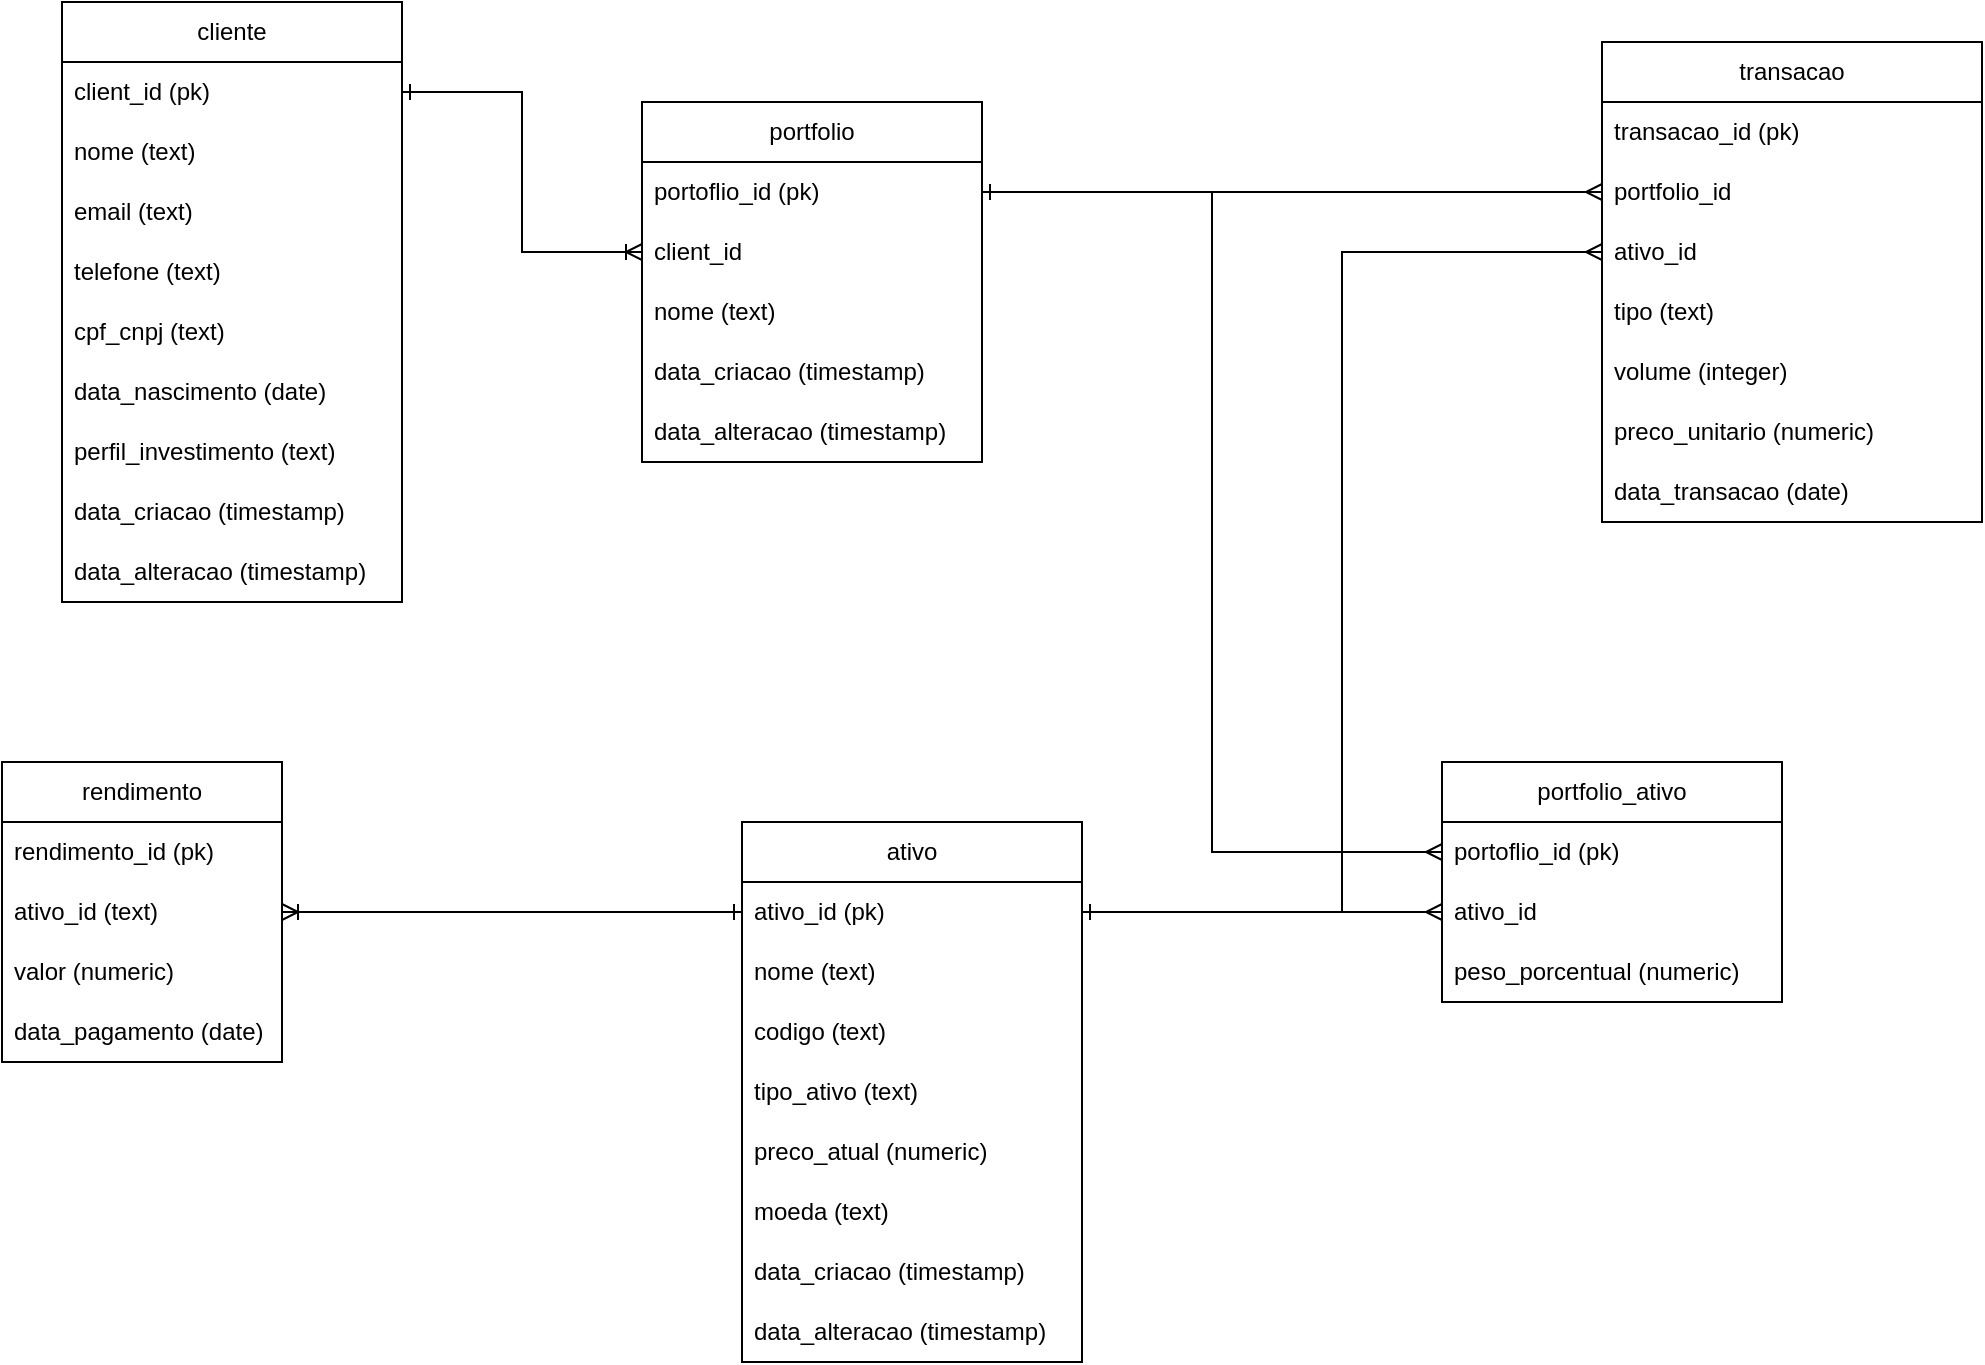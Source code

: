 <mxfile version="28.0.6" pages="4">
  <diagram name="Cenario 2" id="uk4uiT_LzMpk_ARk5PiJ">
    <mxGraphModel dx="1426" dy="777" grid="1" gridSize="10" guides="1" tooltips="1" connect="1" arrows="1" fold="1" page="1" pageScale="1" pageWidth="1169" pageHeight="827" math="0" shadow="0">
      <root>
        <mxCell id="CbLyd1rWi4z5yvEcUxCL-0" />
        <mxCell id="CbLyd1rWi4z5yvEcUxCL-1" parent="CbLyd1rWi4z5yvEcUxCL-0" />
        <mxCell id="R6aP7fGyWdEv9-0RN7Mx-10" value="cliente" style="swimlane;fontStyle=0;childLayout=stackLayout;horizontal=1;startSize=30;horizontalStack=0;resizeParent=1;resizeParentMax=0;resizeLast=0;collapsible=1;marginBottom=0;whiteSpace=wrap;html=1;" parent="CbLyd1rWi4z5yvEcUxCL-1" vertex="1">
          <mxGeometry x="80" y="30" width="170" height="300" as="geometry">
            <mxRectangle x="170" y="230" width="90" height="30" as="alternateBounds" />
          </mxGeometry>
        </mxCell>
        <mxCell id="R6aP7fGyWdEv9-0RN7Mx-11" value="client_id (pk)" style="text;strokeColor=none;fillColor=none;align=left;verticalAlign=middle;spacingLeft=4;spacingRight=4;overflow=hidden;points=[[0,0.5],[1,0.5]];portConstraint=eastwest;rotatable=0;whiteSpace=wrap;html=1;" parent="R6aP7fGyWdEv9-0RN7Mx-10" vertex="1">
          <mxGeometry y="30" width="170" height="30" as="geometry" />
        </mxCell>
        <mxCell id="R6aP7fGyWdEv9-0RN7Mx-12" value="nome (text)" style="text;strokeColor=none;fillColor=none;align=left;verticalAlign=middle;spacingLeft=4;spacingRight=4;overflow=hidden;points=[[0,0.5],[1,0.5]];portConstraint=eastwest;rotatable=0;whiteSpace=wrap;html=1;" parent="R6aP7fGyWdEv9-0RN7Mx-10" vertex="1">
          <mxGeometry y="60" width="170" height="30" as="geometry" />
        </mxCell>
        <mxCell id="R6aP7fGyWdEv9-0RN7Mx-16" value="email (text)" style="text;strokeColor=none;fillColor=none;align=left;verticalAlign=middle;spacingLeft=4;spacingRight=4;overflow=hidden;points=[[0,0.5],[1,0.5]];portConstraint=eastwest;rotatable=0;whiteSpace=wrap;html=1;" parent="R6aP7fGyWdEv9-0RN7Mx-10" vertex="1">
          <mxGeometry y="90" width="170" height="30" as="geometry" />
        </mxCell>
        <mxCell id="R6aP7fGyWdEv9-0RN7Mx-17" value="telefone (text)" style="text;strokeColor=none;fillColor=none;align=left;verticalAlign=middle;spacingLeft=4;spacingRight=4;overflow=hidden;points=[[0,0.5],[1,0.5]];portConstraint=eastwest;rotatable=0;whiteSpace=wrap;html=1;" parent="R6aP7fGyWdEv9-0RN7Mx-10" vertex="1">
          <mxGeometry y="120" width="170" height="30" as="geometry" />
        </mxCell>
        <mxCell id="R6aP7fGyWdEv9-0RN7Mx-58" value="cpf_cnpj (text)" style="text;strokeColor=none;fillColor=none;align=left;verticalAlign=middle;spacingLeft=4;spacingRight=4;overflow=hidden;points=[[0,0.5],[1,0.5]];portConstraint=eastwest;rotatable=0;whiteSpace=wrap;html=1;" parent="R6aP7fGyWdEv9-0RN7Mx-10" vertex="1">
          <mxGeometry y="150" width="170" height="30" as="geometry" />
        </mxCell>
        <mxCell id="Xie5Np_hgtSFlqNsRouF-0" value="data_nascimento (date)" style="text;strokeColor=none;fillColor=none;align=left;verticalAlign=middle;spacingLeft=4;spacingRight=4;overflow=hidden;points=[[0,0.5],[1,0.5]];portConstraint=eastwest;rotatable=0;whiteSpace=wrap;html=1;" parent="R6aP7fGyWdEv9-0RN7Mx-10" vertex="1">
          <mxGeometry y="180" width="170" height="30" as="geometry" />
        </mxCell>
        <mxCell id="Xie5Np_hgtSFlqNsRouF-1" value="perfil_investimento (text)" style="text;strokeColor=none;fillColor=none;align=left;verticalAlign=middle;spacingLeft=4;spacingRight=4;overflow=hidden;points=[[0,0.5],[1,0.5]];portConstraint=eastwest;rotatable=0;whiteSpace=wrap;html=1;" parent="R6aP7fGyWdEv9-0RN7Mx-10" vertex="1">
          <mxGeometry y="210" width="170" height="30" as="geometry" />
        </mxCell>
        <mxCell id="R6aP7fGyWdEv9-0RN7Mx-13" value="data_criacao (timestamp)" style="text;strokeColor=none;fillColor=none;align=left;verticalAlign=middle;spacingLeft=4;spacingRight=4;overflow=hidden;points=[[0,0.5],[1,0.5]];portConstraint=eastwest;rotatable=0;whiteSpace=wrap;html=1;" parent="R6aP7fGyWdEv9-0RN7Mx-10" vertex="1">
          <mxGeometry y="240" width="170" height="30" as="geometry" />
        </mxCell>
        <mxCell id="R6aP7fGyWdEv9-0RN7Mx-59" value="data_alteracao (timestamp)" style="text;strokeColor=none;fillColor=none;align=left;verticalAlign=middle;spacingLeft=4;spacingRight=4;overflow=hidden;points=[[0,0.5],[1,0.5]];portConstraint=eastwest;rotatable=0;whiteSpace=wrap;html=1;" parent="R6aP7fGyWdEv9-0RN7Mx-10" vertex="1">
          <mxGeometry y="270" width="170" height="30" as="geometry" />
        </mxCell>
        <mxCell id="R6aP7fGyWdEv9-0RN7Mx-27" value="ativo" style="swimlane;fontStyle=0;childLayout=stackLayout;horizontal=1;startSize=30;horizontalStack=0;resizeParent=1;resizeParentMax=0;resizeLast=0;collapsible=1;marginBottom=0;whiteSpace=wrap;html=1;" parent="CbLyd1rWi4z5yvEcUxCL-1" vertex="1">
          <mxGeometry x="420" y="440" width="170" height="270" as="geometry">
            <mxRectangle x="170" y="230" width="90" height="30" as="alternateBounds" />
          </mxGeometry>
        </mxCell>
        <mxCell id="R6aP7fGyWdEv9-0RN7Mx-28" value="ativo_id (pk)" style="text;strokeColor=none;fillColor=none;align=left;verticalAlign=middle;spacingLeft=4;spacingRight=4;overflow=hidden;points=[[0,0.5],[1,0.5]];portConstraint=eastwest;rotatable=0;whiteSpace=wrap;html=1;" parent="R6aP7fGyWdEv9-0RN7Mx-27" vertex="1">
          <mxGeometry y="30" width="170" height="30" as="geometry" />
        </mxCell>
        <mxCell id="R6aP7fGyWdEv9-0RN7Mx-29" value="nome (text)" style="text;strokeColor=none;fillColor=none;align=left;verticalAlign=middle;spacingLeft=4;spacingRight=4;overflow=hidden;points=[[0,0.5],[1,0.5]];portConstraint=eastwest;rotatable=0;whiteSpace=wrap;html=1;" parent="R6aP7fGyWdEv9-0RN7Mx-27" vertex="1">
          <mxGeometry y="60" width="170" height="30" as="geometry" />
        </mxCell>
        <mxCell id="Xie5Np_hgtSFlqNsRouF-2" value="codigo (text)" style="text;strokeColor=none;fillColor=none;align=left;verticalAlign=middle;spacingLeft=4;spacingRight=4;overflow=hidden;points=[[0,0.5],[1,0.5]];portConstraint=eastwest;rotatable=0;whiteSpace=wrap;html=1;" parent="R6aP7fGyWdEv9-0RN7Mx-27" vertex="1">
          <mxGeometry y="90" width="170" height="30" as="geometry" />
        </mxCell>
        <mxCell id="R6aP7fGyWdEv9-0RN7Mx-30" value="tipo_ativo (text)" style="text;strokeColor=none;fillColor=none;align=left;verticalAlign=middle;spacingLeft=4;spacingRight=4;overflow=hidden;points=[[0,0.5],[1,0.5]];portConstraint=eastwest;rotatable=0;whiteSpace=wrap;html=1;" parent="R6aP7fGyWdEv9-0RN7Mx-27" vertex="1">
          <mxGeometry y="120" width="170" height="30" as="geometry" />
        </mxCell>
        <mxCell id="R6aP7fGyWdEv9-0RN7Mx-31" value="preco_atual (numeric)" style="text;strokeColor=none;fillColor=none;align=left;verticalAlign=middle;spacingLeft=4;spacingRight=4;overflow=hidden;points=[[0,0.5],[1,0.5]];portConstraint=eastwest;rotatable=0;whiteSpace=wrap;html=1;" parent="R6aP7fGyWdEv9-0RN7Mx-27" vertex="1">
          <mxGeometry y="150" width="170" height="30" as="geometry" />
        </mxCell>
        <mxCell id="Xie5Np_hgtSFlqNsRouF-3" value="moeda (text)" style="text;strokeColor=none;fillColor=none;align=left;verticalAlign=middle;spacingLeft=4;spacingRight=4;overflow=hidden;points=[[0,0.5],[1,0.5]];portConstraint=eastwest;rotatable=0;whiteSpace=wrap;html=1;" parent="R6aP7fGyWdEv9-0RN7Mx-27" vertex="1">
          <mxGeometry y="180" width="170" height="30" as="geometry" />
        </mxCell>
        <mxCell id="R6aP7fGyWdEv9-0RN7Mx-60" value="data_criacao (timestamp)" style="text;strokeColor=none;fillColor=none;align=left;verticalAlign=middle;spacingLeft=4;spacingRight=4;overflow=hidden;points=[[0,0.5],[1,0.5]];portConstraint=eastwest;rotatable=0;whiteSpace=wrap;html=1;" parent="R6aP7fGyWdEv9-0RN7Mx-27" vertex="1">
          <mxGeometry y="210" width="170" height="30" as="geometry" />
        </mxCell>
        <mxCell id="R6aP7fGyWdEv9-0RN7Mx-61" value="data_alteracao (timestamp)" style="text;strokeColor=none;fillColor=none;align=left;verticalAlign=middle;spacingLeft=4;spacingRight=4;overflow=hidden;points=[[0,0.5],[1,0.5]];portConstraint=eastwest;rotatable=0;whiteSpace=wrap;html=1;" parent="R6aP7fGyWdEv9-0RN7Mx-27" vertex="1">
          <mxGeometry y="240" width="170" height="30" as="geometry" />
        </mxCell>
        <mxCell id="R6aP7fGyWdEv9-0RN7Mx-45" value="rendimento" style="swimlane;fontStyle=0;childLayout=stackLayout;horizontal=1;startSize=30;horizontalStack=0;resizeParent=1;resizeParentMax=0;resizeLast=0;collapsible=1;marginBottom=0;whiteSpace=wrap;html=1;" parent="CbLyd1rWi4z5yvEcUxCL-1" vertex="1">
          <mxGeometry x="50" y="410" width="140" height="150" as="geometry">
            <mxRectangle x="170" y="230" width="90" height="30" as="alternateBounds" />
          </mxGeometry>
        </mxCell>
        <mxCell id="R6aP7fGyWdEv9-0RN7Mx-46" value="rendimento_id (pk)" style="text;strokeColor=none;fillColor=none;align=left;verticalAlign=middle;spacingLeft=4;spacingRight=4;overflow=hidden;points=[[0,0.5],[1,0.5]];portConstraint=eastwest;rotatable=0;whiteSpace=wrap;html=1;" parent="R6aP7fGyWdEv9-0RN7Mx-45" vertex="1">
          <mxGeometry y="30" width="140" height="30" as="geometry" />
        </mxCell>
        <mxCell id="R6aP7fGyWdEv9-0RN7Mx-47" value="ativo_id (text)" style="text;strokeColor=none;fillColor=none;align=left;verticalAlign=middle;spacingLeft=4;spacingRight=4;overflow=hidden;points=[[0,0.5],[1,0.5]];portConstraint=eastwest;rotatable=0;whiteSpace=wrap;html=1;" parent="R6aP7fGyWdEv9-0RN7Mx-45" vertex="1">
          <mxGeometry y="60" width="140" height="30" as="geometry" />
        </mxCell>
        <mxCell id="R6aP7fGyWdEv9-0RN7Mx-48" value="valor (numeric)" style="text;strokeColor=none;fillColor=none;align=left;verticalAlign=middle;spacingLeft=4;spacingRight=4;overflow=hidden;points=[[0,0.5],[1,0.5]];portConstraint=eastwest;rotatable=0;whiteSpace=wrap;html=1;" parent="R6aP7fGyWdEv9-0RN7Mx-45" vertex="1">
          <mxGeometry y="90" width="140" height="30" as="geometry" />
        </mxCell>
        <mxCell id="R6aP7fGyWdEv9-0RN7Mx-65" value="data_pagamento (date)" style="text;strokeColor=none;fillColor=none;align=left;verticalAlign=middle;spacingLeft=4;spacingRight=4;overflow=hidden;points=[[0,0.5],[1,0.5]];portConstraint=eastwest;rotatable=0;whiteSpace=wrap;html=1;" parent="R6aP7fGyWdEv9-0RN7Mx-45" vertex="1">
          <mxGeometry y="120" width="140" height="30" as="geometry" />
        </mxCell>
        <mxCell id="R6aP7fGyWdEv9-0RN7Mx-66" value="portfolio" style="swimlane;fontStyle=0;childLayout=stackLayout;horizontal=1;startSize=30;horizontalStack=0;resizeParent=1;resizeParentMax=0;resizeLast=0;collapsible=1;marginBottom=0;whiteSpace=wrap;html=1;" parent="CbLyd1rWi4z5yvEcUxCL-1" vertex="1">
          <mxGeometry x="370" y="80" width="170" height="180" as="geometry">
            <mxRectangle x="170" y="230" width="90" height="30" as="alternateBounds" />
          </mxGeometry>
        </mxCell>
        <mxCell id="R6aP7fGyWdEv9-0RN7Mx-67" value="portoflio_id (pk)" style="text;strokeColor=none;fillColor=none;align=left;verticalAlign=middle;spacingLeft=4;spacingRight=4;overflow=hidden;points=[[0,0.5],[1,0.5]];portConstraint=eastwest;rotatable=0;whiteSpace=wrap;html=1;" parent="R6aP7fGyWdEv9-0RN7Mx-66" vertex="1">
          <mxGeometry y="30" width="170" height="30" as="geometry" />
        </mxCell>
        <mxCell id="R6aP7fGyWdEv9-0RN7Mx-68" value="client_id" style="text;strokeColor=none;fillColor=none;align=left;verticalAlign=middle;spacingLeft=4;spacingRight=4;overflow=hidden;points=[[0,0.5],[1,0.5]];portConstraint=eastwest;rotatable=0;whiteSpace=wrap;html=1;" parent="R6aP7fGyWdEv9-0RN7Mx-66" vertex="1">
          <mxGeometry y="60" width="170" height="30" as="geometry" />
        </mxCell>
        <mxCell id="R6aP7fGyWdEv9-0RN7Mx-69" value="nome (text)" style="text;strokeColor=none;fillColor=none;align=left;verticalAlign=middle;spacingLeft=4;spacingRight=4;overflow=hidden;points=[[0,0.5],[1,0.5]];portConstraint=eastwest;rotatable=0;whiteSpace=wrap;html=1;" parent="R6aP7fGyWdEv9-0RN7Mx-66" vertex="1">
          <mxGeometry y="90" width="170" height="30" as="geometry" />
        </mxCell>
        <mxCell id="R6aP7fGyWdEv9-0RN7Mx-71" value="data_criacao (timestamp)" style="text;strokeColor=none;fillColor=none;align=left;verticalAlign=middle;spacingLeft=4;spacingRight=4;overflow=hidden;points=[[0,0.5],[1,0.5]];portConstraint=eastwest;rotatable=0;whiteSpace=wrap;html=1;" parent="R6aP7fGyWdEv9-0RN7Mx-66" vertex="1">
          <mxGeometry y="120" width="170" height="30" as="geometry" />
        </mxCell>
        <mxCell id="Xie5Np_hgtSFlqNsRouF-4" value="data_alteracao (timestamp)" style="text;strokeColor=none;fillColor=none;align=left;verticalAlign=middle;spacingLeft=4;spacingRight=4;overflow=hidden;points=[[0,0.5],[1,0.5]];portConstraint=eastwest;rotatable=0;whiteSpace=wrap;html=1;" parent="R6aP7fGyWdEv9-0RN7Mx-66" vertex="1">
          <mxGeometry y="150" width="170" height="30" as="geometry" />
        </mxCell>
        <mxCell id="Xie5Np_hgtSFlqNsRouF-8" value="transacao" style="swimlane;fontStyle=0;childLayout=stackLayout;horizontal=1;startSize=30;horizontalStack=0;resizeParent=1;resizeParentMax=0;resizeLast=0;collapsible=1;marginBottom=0;whiteSpace=wrap;html=1;" parent="CbLyd1rWi4z5yvEcUxCL-1" vertex="1">
          <mxGeometry x="850" y="50" width="190" height="240" as="geometry">
            <mxRectangle x="170" y="230" width="90" height="30" as="alternateBounds" />
          </mxGeometry>
        </mxCell>
        <mxCell id="Xie5Np_hgtSFlqNsRouF-9" value="transacao_id (pk)" style="text;strokeColor=none;fillColor=none;align=left;verticalAlign=middle;spacingLeft=4;spacingRight=4;overflow=hidden;points=[[0,0.5],[1,0.5]];portConstraint=eastwest;rotatable=0;whiteSpace=wrap;html=1;" parent="Xie5Np_hgtSFlqNsRouF-8" vertex="1">
          <mxGeometry y="30" width="190" height="30" as="geometry" />
        </mxCell>
        <mxCell id="Xie5Np_hgtSFlqNsRouF-10" value="portfolio_id" style="text;strokeColor=none;fillColor=none;align=left;verticalAlign=middle;spacingLeft=4;spacingRight=4;overflow=hidden;points=[[0,0.5],[1,0.5]];portConstraint=eastwest;rotatable=0;whiteSpace=wrap;html=1;" parent="Xie5Np_hgtSFlqNsRouF-8" vertex="1">
          <mxGeometry y="60" width="190" height="30" as="geometry" />
        </mxCell>
        <mxCell id="Xie5Np_hgtSFlqNsRouF-11" value="ativo_id" style="text;strokeColor=none;fillColor=none;align=left;verticalAlign=middle;spacingLeft=4;spacingRight=4;overflow=hidden;points=[[0,0.5],[1,0.5]];portConstraint=eastwest;rotatable=0;whiteSpace=wrap;html=1;" parent="Xie5Np_hgtSFlqNsRouF-8" vertex="1">
          <mxGeometry y="90" width="190" height="30" as="geometry" />
        </mxCell>
        <mxCell id="Xie5Np_hgtSFlqNsRouF-16" value="tipo (text)" style="text;strokeColor=none;fillColor=none;align=left;verticalAlign=middle;spacingLeft=4;spacingRight=4;overflow=hidden;points=[[0,0.5],[1,0.5]];portConstraint=eastwest;rotatable=0;whiteSpace=wrap;html=1;" parent="Xie5Np_hgtSFlqNsRouF-8" vertex="1">
          <mxGeometry y="120" width="190" height="30" as="geometry" />
        </mxCell>
        <mxCell id="Xie5Np_hgtSFlqNsRouF-17" value="volume (integer)" style="text;strokeColor=none;fillColor=none;align=left;verticalAlign=middle;spacingLeft=4;spacingRight=4;overflow=hidden;points=[[0,0.5],[1,0.5]];portConstraint=eastwest;rotatable=0;whiteSpace=wrap;html=1;" parent="Xie5Np_hgtSFlqNsRouF-8" vertex="1">
          <mxGeometry y="150" width="190" height="30" as="geometry" />
        </mxCell>
        <mxCell id="Xie5Np_hgtSFlqNsRouF-12" value="preco_unitario (numeric)" style="text;strokeColor=none;fillColor=none;align=left;verticalAlign=middle;spacingLeft=4;spacingRight=4;overflow=hidden;points=[[0,0.5],[1,0.5]];portConstraint=eastwest;rotatable=0;whiteSpace=wrap;html=1;" parent="Xie5Np_hgtSFlqNsRouF-8" vertex="1">
          <mxGeometry y="180" width="190" height="30" as="geometry" />
        </mxCell>
        <mxCell id="Xie5Np_hgtSFlqNsRouF-18" value="data_transacao (date)" style="text;strokeColor=none;fillColor=none;align=left;verticalAlign=middle;spacingLeft=4;spacingRight=4;overflow=hidden;points=[[0,0.5],[1,0.5]];portConstraint=eastwest;rotatable=0;whiteSpace=wrap;html=1;" parent="Xie5Np_hgtSFlqNsRouF-8" vertex="1">
          <mxGeometry y="210" width="190" height="30" as="geometry" />
        </mxCell>
        <mxCell id="Xie5Np_hgtSFlqNsRouF-15" style="edgeStyle=orthogonalEdgeStyle;rounded=0;orthogonalLoop=1;jettySize=auto;html=1;entryX=1;entryY=0.5;entryDx=0;entryDy=0;endArrow=ERoneToMany;endFill=0;startArrow=ERone;startFill=0;" parent="CbLyd1rWi4z5yvEcUxCL-1" source="R6aP7fGyWdEv9-0RN7Mx-28" target="R6aP7fGyWdEv9-0RN7Mx-47" edge="1">
          <mxGeometry relative="1" as="geometry" />
        </mxCell>
        <mxCell id="Xie5Np_hgtSFlqNsRouF-19" value="portfolio_ativo" style="swimlane;fontStyle=0;childLayout=stackLayout;horizontal=1;startSize=30;horizontalStack=0;resizeParent=1;resizeParentMax=0;resizeLast=0;collapsible=1;marginBottom=0;whiteSpace=wrap;html=1;" parent="CbLyd1rWi4z5yvEcUxCL-1" vertex="1">
          <mxGeometry x="770" y="410" width="170" height="120" as="geometry">
            <mxRectangle x="170" y="230" width="90" height="30" as="alternateBounds" />
          </mxGeometry>
        </mxCell>
        <mxCell id="Xie5Np_hgtSFlqNsRouF-20" value="portoflio_id (pk)" style="text;strokeColor=none;fillColor=none;align=left;verticalAlign=middle;spacingLeft=4;spacingRight=4;overflow=hidden;points=[[0,0.5],[1,0.5]];portConstraint=eastwest;rotatable=0;whiteSpace=wrap;html=1;" parent="Xie5Np_hgtSFlqNsRouF-19" vertex="1">
          <mxGeometry y="30" width="170" height="30" as="geometry" />
        </mxCell>
        <mxCell id="Xie5Np_hgtSFlqNsRouF-21" value="ativo_id" style="text;strokeColor=none;fillColor=none;align=left;verticalAlign=middle;spacingLeft=4;spacingRight=4;overflow=hidden;points=[[0,0.5],[1,0.5]];portConstraint=eastwest;rotatable=0;whiteSpace=wrap;html=1;" parent="Xie5Np_hgtSFlqNsRouF-19" vertex="1">
          <mxGeometry y="60" width="170" height="30" as="geometry" />
        </mxCell>
        <mxCell id="Xie5Np_hgtSFlqNsRouF-22" value="peso_porcentual (numeric)" style="text;strokeColor=none;fillColor=none;align=left;verticalAlign=middle;spacingLeft=4;spacingRight=4;overflow=hidden;points=[[0,0.5],[1,0.5]];portConstraint=eastwest;rotatable=0;whiteSpace=wrap;html=1;" parent="Xie5Np_hgtSFlqNsRouF-19" vertex="1">
          <mxGeometry y="90" width="170" height="30" as="geometry" />
        </mxCell>
        <mxCell id="Xie5Np_hgtSFlqNsRouF-25" style="edgeStyle=orthogonalEdgeStyle;rounded=0;orthogonalLoop=1;jettySize=auto;html=1;endArrow=ERmany;endFill=0;" parent="CbLyd1rWi4z5yvEcUxCL-1" source="R6aP7fGyWdEv9-0RN7Mx-67" target="Xie5Np_hgtSFlqNsRouF-10" edge="1">
          <mxGeometry relative="1" as="geometry" />
        </mxCell>
        <mxCell id="Xie5Np_hgtSFlqNsRouF-26" style="edgeStyle=orthogonalEdgeStyle;rounded=0;orthogonalLoop=1;jettySize=auto;html=1;entryX=0;entryY=0.5;entryDx=0;entryDy=0;startArrow=ERone;startFill=0;endArrow=ERmany;endFill=0;" parent="CbLyd1rWi4z5yvEcUxCL-1" source="R6aP7fGyWdEv9-0RN7Mx-67" target="Xie5Np_hgtSFlqNsRouF-20" edge="1">
          <mxGeometry relative="1" as="geometry" />
        </mxCell>
        <mxCell id="Xie5Np_hgtSFlqNsRouF-28" style="edgeStyle=orthogonalEdgeStyle;rounded=0;orthogonalLoop=1;jettySize=auto;html=1;entryX=0;entryY=0.5;entryDx=0;entryDy=0;startArrow=baseDash;startFill=0;endArrow=ERmany;endFill=0;" parent="CbLyd1rWi4z5yvEcUxCL-1" source="R6aP7fGyWdEv9-0RN7Mx-28" target="Xie5Np_hgtSFlqNsRouF-21" edge="1">
          <mxGeometry relative="1" as="geometry" />
        </mxCell>
        <mxCell id="BNMWMXsvRrBKgG0_NVC1-0" style="edgeStyle=orthogonalEdgeStyle;rounded=0;orthogonalLoop=1;jettySize=auto;html=1;exitX=1;exitY=0.5;exitDx=0;exitDy=0;entryX=0;entryY=0.5;entryDx=0;entryDy=0;endArrow=ERoneToMany;endFill=0;startArrow=ERone;startFill=0;" parent="CbLyd1rWi4z5yvEcUxCL-1" source="R6aP7fGyWdEv9-0RN7Mx-11" target="R6aP7fGyWdEv9-0RN7Mx-68" edge="1">
          <mxGeometry relative="1" as="geometry" />
        </mxCell>
        <mxCell id="D9PoGK2H8ncJ-XKQNJFI-0" style="edgeStyle=orthogonalEdgeStyle;rounded=0;orthogonalLoop=1;jettySize=auto;html=1;entryX=0;entryY=0.5;entryDx=0;entryDy=0;endArrow=ERmany;endFill=0;startArrow=ERone;startFill=0;" edge="1" parent="CbLyd1rWi4z5yvEcUxCL-1" source="R6aP7fGyWdEv9-0RN7Mx-28" target="Xie5Np_hgtSFlqNsRouF-11">
          <mxGeometry relative="1" as="geometry">
            <Array as="points">
              <mxPoint x="720" y="485" />
              <mxPoint x="720" y="155" />
            </Array>
          </mxGeometry>
        </mxCell>
      </root>
    </mxGraphModel>
  </diagram>
  <diagram name="Cenario 3" id="fU1dMyKlU-1e834-uAyG">
    <mxGraphModel dx="1042" dy="562" grid="1" gridSize="10" guides="1" tooltips="1" connect="1" arrows="1" fold="1" page="1" pageScale="1" pageWidth="1169" pageHeight="827" math="0" shadow="0">
      <root>
        <mxCell id="sUtl3VvWh84pC0xw89lq-0" />
        <mxCell id="sUtl3VvWh84pC0xw89lq-1" parent="sUtl3VvWh84pC0xw89lq-0" />
        <mxCell id="sUtl3VvWh84pC0xw89lq-2" value="dim_produtos" style="swimlane;fontStyle=0;childLayout=stackLayout;horizontal=1;startSize=30;horizontalStack=0;resizeParent=1;resizeParentMax=0;resizeLast=0;collapsible=1;marginBottom=0;whiteSpace=wrap;html=1;" parent="sUtl3VvWh84pC0xw89lq-1" vertex="1">
          <mxGeometry x="80" y="30" width="170" height="240" as="geometry">
            <mxRectangle x="170" y="230" width="90" height="30" as="alternateBounds" />
          </mxGeometry>
        </mxCell>
        <mxCell id="sUtl3VvWh84pC0xw89lq-3" value="id_produto (pk)" style="text;strokeColor=none;fillColor=none;align=left;verticalAlign=middle;spacingLeft=4;spacingRight=4;overflow=hidden;points=[[0,0.5],[1,0.5]];portConstraint=eastwest;rotatable=0;whiteSpace=wrap;html=1;" parent="sUtl3VvWh84pC0xw89lq-2" vertex="1">
          <mxGeometry y="30" width="170" height="30" as="geometry" />
        </mxCell>
        <mxCell id="sUtl3VvWh84pC0xw89lq-4" value="nome (text)" style="text;strokeColor=none;fillColor=none;align=left;verticalAlign=middle;spacingLeft=4;spacingRight=4;overflow=hidden;points=[[0,0.5],[1,0.5]];portConstraint=eastwest;rotatable=0;whiteSpace=wrap;html=1;" parent="sUtl3VvWh84pC0xw89lq-2" vertex="1">
          <mxGeometry y="60" width="170" height="30" as="geometry" />
        </mxCell>
        <mxCell id="sUtl3VvWh84pC0xw89lq-5" value="categoria (text)" style="text;strokeColor=none;fillColor=none;align=left;verticalAlign=middle;spacingLeft=4;spacingRight=4;overflow=hidden;points=[[0,0.5],[1,0.5]];portConstraint=eastwest;rotatable=0;whiteSpace=wrap;html=1;" parent="sUtl3VvWh84pC0xw89lq-2" vertex="1">
          <mxGeometry y="90" width="170" height="30" as="geometry" />
        </mxCell>
        <mxCell id="sUtl3VvWh84pC0xw89lq-6" value="preco_unitario (numeric)" style="text;strokeColor=none;fillColor=none;align=left;verticalAlign=middle;spacingLeft=4;spacingRight=4;overflow=hidden;points=[[0,0.5],[1,0.5]];portConstraint=eastwest;rotatable=0;whiteSpace=wrap;html=1;" parent="sUtl3VvWh84pC0xw89lq-2" vertex="1">
          <mxGeometry y="120" width="170" height="30" as="geometry" />
        </mxCell>
        <mxCell id="sUtl3VvWh84pC0xw89lq-7" value="estoque (integer)" style="text;strokeColor=none;fillColor=none;align=left;verticalAlign=middle;spacingLeft=4;spacingRight=4;overflow=hidden;points=[[0,0.5],[1,0.5]];portConstraint=eastwest;rotatable=0;whiteSpace=wrap;html=1;" parent="sUtl3VvWh84pC0xw89lq-2" vertex="1">
          <mxGeometry y="150" width="170" height="30" as="geometry" />
        </mxCell>
        <mxCell id="sUtl3VvWh84pC0xw89lq-8" value="data_criacao (timestamp)" style="text;strokeColor=none;fillColor=none;align=left;verticalAlign=middle;spacingLeft=4;spacingRight=4;overflow=hidden;points=[[0,0.5],[1,0.5]];portConstraint=eastwest;rotatable=0;whiteSpace=wrap;html=1;" parent="sUtl3VvWh84pC0xw89lq-2" vertex="1">
          <mxGeometry y="180" width="170" height="30" as="geometry" />
        </mxCell>
        <mxCell id="sUtl3VvWh84pC0xw89lq-9" value="data_alteracao (timestamp)" style="text;strokeColor=none;fillColor=none;align=left;verticalAlign=middle;spacingLeft=4;spacingRight=4;overflow=hidden;points=[[0,0.5],[1,0.5]];portConstraint=eastwest;rotatable=0;whiteSpace=wrap;html=1;" parent="sUtl3VvWh84pC0xw89lq-2" vertex="1">
          <mxGeometry y="210" width="170" height="30" as="geometry" />
        </mxCell>
        <mxCell id="sUtl3VvWh84pC0xw89lq-10" value="fact_vendas" style="swimlane;fontStyle=0;childLayout=stackLayout;horizontal=1;startSize=30;horizontalStack=0;resizeParent=1;resizeParentMax=0;resizeLast=0;collapsible=1;marginBottom=0;whiteSpace=wrap;html=1;" parent="sUtl3VvWh84pC0xw89lq-1" vertex="1">
          <mxGeometry x="470" y="110" width="140" height="270" as="geometry">
            <mxRectangle x="170" y="230" width="90" height="30" as="alternateBounds" />
          </mxGeometry>
        </mxCell>
        <mxCell id="sUtl3VvWh84pC0xw89lq-11" value="id_venda (pk)" style="text;strokeColor=none;fillColor=none;align=left;verticalAlign=middle;spacingLeft=4;spacingRight=4;overflow=hidden;points=[[0,0.5],[1,0.5]];portConstraint=eastwest;rotatable=0;whiteSpace=wrap;html=1;" parent="sUtl3VvWh84pC0xw89lq-10" vertex="1">
          <mxGeometry y="30" width="140" height="30" as="geometry" />
        </mxCell>
        <mxCell id="sUtl3VvWh84pC0xw89lq-12" value="id_produto (fk)" style="text;strokeColor=none;fillColor=none;align=left;verticalAlign=middle;spacingLeft=4;spacingRight=4;overflow=hidden;points=[[0,0.5],[1,0.5]];portConstraint=eastwest;rotatable=0;whiteSpace=wrap;html=1;" parent="sUtl3VvWh84pC0xw89lq-10" vertex="1">
          <mxGeometry y="60" width="140" height="30" as="geometry" />
        </mxCell>
        <mxCell id="sUtl3VvWh84pC0xw89lq-13" value="id_cliente (fk)" style="text;strokeColor=none;fillColor=none;align=left;verticalAlign=middle;spacingLeft=4;spacingRight=4;overflow=hidden;points=[[0,0.5],[1,0.5]];portConstraint=eastwest;rotatable=0;whiteSpace=wrap;html=1;" parent="sUtl3VvWh84pC0xw89lq-10" vertex="1">
          <mxGeometry y="90" width="140" height="30" as="geometry" />
        </mxCell>
        <mxCell id="sUtl3VvWh84pC0xw89lq-14" value="id_funcionario (fk)" style="text;strokeColor=none;fillColor=none;align=left;verticalAlign=middle;spacingLeft=4;spacingRight=4;overflow=hidden;points=[[0,0.5],[1,0.5]];portConstraint=eastwest;rotatable=0;whiteSpace=wrap;html=1;" parent="sUtl3VvWh84pC0xw89lq-10" vertex="1">
          <mxGeometry y="120" width="140" height="30" as="geometry" />
        </mxCell>
        <mxCell id="sUtl3VvWh84pC0xw89lq-15" value="data_id (fk)" style="text;strokeColor=none;fillColor=none;align=left;verticalAlign=middle;spacingLeft=4;spacingRight=4;overflow=hidden;points=[[0,0.5],[1,0.5]];portConstraint=eastwest;rotatable=0;whiteSpace=wrap;html=1;" parent="sUtl3VvWh84pC0xw89lq-10" vertex="1">
          <mxGeometry y="150" width="140" height="30" as="geometry" />
        </mxCell>
        <mxCell id="sUtl3VvWh84pC0xw89lq-16" value="id_loja (fk)" style="text;strokeColor=none;fillColor=none;align=left;verticalAlign=middle;spacingLeft=4;spacingRight=4;overflow=hidden;points=[[0,0.5],[1,0.5]];portConstraint=eastwest;rotatable=0;whiteSpace=wrap;html=1;" parent="sUtl3VvWh84pC0xw89lq-10" vertex="1">
          <mxGeometry y="180" width="140" height="30" as="geometry" />
        </mxCell>
        <mxCell id="sUtl3VvWh84pC0xw89lq-17" value="quantidade (int)" style="text;strokeColor=none;fillColor=none;align=left;verticalAlign=middle;spacingLeft=4;spacingRight=4;overflow=hidden;points=[[0,0.5],[1,0.5]];portConstraint=eastwest;rotatable=0;whiteSpace=wrap;html=1;" parent="sUtl3VvWh84pC0xw89lq-10" vertex="1">
          <mxGeometry y="210" width="140" height="30" as="geometry" />
        </mxCell>
        <mxCell id="sUtl3VvWh84pC0xw89lq-18" value="valor_total (numeric)" style="text;strokeColor=none;fillColor=none;align=left;verticalAlign=middle;spacingLeft=4;spacingRight=4;overflow=hidden;points=[[0,0.5],[1,0.5]];portConstraint=eastwest;rotatable=0;whiteSpace=wrap;html=1;" parent="sUtl3VvWh84pC0xw89lq-10" vertex="1">
          <mxGeometry y="240" width="140" height="30" as="geometry" />
        </mxCell>
        <mxCell id="sUtl3VvWh84pC0xw89lq-19" value="dim_clientes" style="swimlane;fontStyle=0;childLayout=stackLayout;horizontal=1;startSize=30;horizontalStack=0;resizeParent=1;resizeParentMax=0;resizeLast=0;collapsible=1;marginBottom=0;whiteSpace=wrap;html=1;" parent="sUtl3VvWh84pC0xw89lq-1" vertex="1">
          <mxGeometry x="90" y="320" width="140" height="210" as="geometry">
            <mxRectangle x="170" y="230" width="90" height="30" as="alternateBounds" />
          </mxGeometry>
        </mxCell>
        <mxCell id="sUtl3VvWh84pC0xw89lq-20" value="id_cliente (pk)" style="text;strokeColor=none;fillColor=none;align=left;verticalAlign=middle;spacingLeft=4;spacingRight=4;overflow=hidden;points=[[0,0.5],[1,0.5]];portConstraint=eastwest;rotatable=0;whiteSpace=wrap;html=1;" parent="sUtl3VvWh84pC0xw89lq-19" vertex="1">
          <mxGeometry y="30" width="140" height="30" as="geometry" />
        </mxCell>
        <mxCell id="sUtl3VvWh84pC0xw89lq-21" value="nome (text)" style="text;strokeColor=none;fillColor=none;align=left;verticalAlign=middle;spacingLeft=4;spacingRight=4;overflow=hidden;points=[[0,0.5],[1,0.5]];portConstraint=eastwest;rotatable=0;whiteSpace=wrap;html=1;" parent="sUtl3VvWh84pC0xw89lq-19" vertex="1">
          <mxGeometry y="60" width="140" height="30" as="geometry" />
        </mxCell>
        <mxCell id="sUtl3VvWh84pC0xw89lq-22" value="email (text)" style="text;strokeColor=none;fillColor=none;align=left;verticalAlign=middle;spacingLeft=4;spacingRight=4;overflow=hidden;points=[[0,0.5],[1,0.5]];portConstraint=eastwest;rotatable=0;whiteSpace=wrap;html=1;" parent="sUtl3VvWh84pC0xw89lq-19" vertex="1">
          <mxGeometry y="90" width="140" height="30" as="geometry" />
        </mxCell>
        <mxCell id="sUtl3VvWh84pC0xw89lq-23" value="telefone (text)" style="text;strokeColor=none;fillColor=none;align=left;verticalAlign=middle;spacingLeft=4;spacingRight=4;overflow=hidden;points=[[0,0.5],[1,0.5]];portConstraint=eastwest;rotatable=0;whiteSpace=wrap;html=1;" parent="sUtl3VvWh84pC0xw89lq-19" vertex="1">
          <mxGeometry y="120" width="140" height="30" as="geometry" />
        </mxCell>
        <mxCell id="sUtl3VvWh84pC0xw89lq-24" value="data_criacao (timestamp)" style="text;strokeColor=none;fillColor=none;align=left;verticalAlign=middle;spacingLeft=4;spacingRight=4;overflow=hidden;points=[[0,0.5],[1,0.5]];portConstraint=eastwest;rotatable=0;whiteSpace=wrap;html=1;" parent="sUtl3VvWh84pC0xw89lq-19" vertex="1">
          <mxGeometry y="150" width="140" height="30" as="geometry" />
        </mxCell>
        <mxCell id="sUtl3VvWh84pC0xw89lq-25" value="data_alteracao (timestamp)" style="text;strokeColor=none;fillColor=none;align=left;verticalAlign=middle;spacingLeft=4;spacingRight=4;overflow=hidden;points=[[0,0.5],[1,0.5]];portConstraint=eastwest;rotatable=0;whiteSpace=wrap;html=1;" parent="sUtl3VvWh84pC0xw89lq-19" vertex="1">
          <mxGeometry y="180" width="140" height="30" as="geometry" />
        </mxCell>
        <mxCell id="sUtl3VvWh84pC0xw89lq-26" value="dim_funcionarios" style="swimlane;fontStyle=0;childLayout=stackLayout;horizontal=1;startSize=30;horizontalStack=0;resizeParent=1;resizeParentMax=0;resizeLast=0;collapsible=1;marginBottom=0;whiteSpace=wrap;html=1;" parent="sUtl3VvWh84pC0xw89lq-1" vertex="1">
          <mxGeometry x="920" y="120" width="160" height="210" as="geometry">
            <mxRectangle x="170" y="230" width="90" height="30" as="alternateBounds" />
          </mxGeometry>
        </mxCell>
        <mxCell id="sUtl3VvWh84pC0xw89lq-27" value="id_funcionario (pk)" style="text;strokeColor=none;fillColor=none;align=left;verticalAlign=middle;spacingLeft=4;spacingRight=4;overflow=hidden;points=[[0,0.5],[1,0.5]];portConstraint=eastwest;rotatable=0;whiteSpace=wrap;html=1;" parent="sUtl3VvWh84pC0xw89lq-26" vertex="1">
          <mxGeometry y="30" width="160" height="30" as="geometry" />
        </mxCell>
        <mxCell id="sUtl3VvWh84pC0xw89lq-28" value="nome (text)" style="text;strokeColor=none;fillColor=none;align=left;verticalAlign=middle;spacingLeft=4;spacingRight=4;overflow=hidden;points=[[0,0.5],[1,0.5]];portConstraint=eastwest;rotatable=0;whiteSpace=wrap;html=1;" parent="sUtl3VvWh84pC0xw89lq-26" vertex="1">
          <mxGeometry y="60" width="160" height="30" as="geometry" />
        </mxCell>
        <mxCell id="sUtl3VvWh84pC0xw89lq-29" value="cargo (text)" style="text;strokeColor=none;fillColor=none;align=left;verticalAlign=middle;spacingLeft=4;spacingRight=4;overflow=hidden;points=[[0,0.5],[1,0.5]];portConstraint=eastwest;rotatable=0;whiteSpace=wrap;html=1;" parent="sUtl3VvWh84pC0xw89lq-26" vertex="1">
          <mxGeometry y="90" width="160" height="30" as="geometry" />
        </mxCell>
        <mxCell id="sUtl3VvWh84pC0xw89lq-30" value="id_loja (fk)" style="text;strokeColor=none;fillColor=none;align=left;verticalAlign=middle;spacingLeft=4;spacingRight=4;overflow=hidden;points=[[0,0.5],[1,0.5]];portConstraint=eastwest;rotatable=0;whiteSpace=wrap;html=1;" parent="sUtl3VvWh84pC0xw89lq-26" vertex="1">
          <mxGeometry y="120" width="160" height="30" as="geometry" />
        </mxCell>
        <mxCell id="sUtl3VvWh84pC0xw89lq-31" value="data_criacao (timestamp)" style="text;strokeColor=none;fillColor=none;align=left;verticalAlign=middle;spacingLeft=4;spacingRight=4;overflow=hidden;points=[[0,0.5],[1,0.5]];portConstraint=eastwest;rotatable=0;whiteSpace=wrap;html=1;" parent="sUtl3VvWh84pC0xw89lq-26" vertex="1">
          <mxGeometry y="150" width="160" height="30" as="geometry" />
        </mxCell>
        <mxCell id="sUtl3VvWh84pC0xw89lq-32" value="data_alteracao (timestamp)" style="text;strokeColor=none;fillColor=none;align=left;verticalAlign=middle;spacingLeft=4;spacingRight=4;overflow=hidden;points=[[0,0.5],[1,0.5]];portConstraint=eastwest;rotatable=0;whiteSpace=wrap;html=1;" parent="sUtl3VvWh84pC0xw89lq-26" vertex="1">
          <mxGeometry y="180" width="160" height="30" as="geometry" />
        </mxCell>
        <mxCell id="sUtl3VvWh84pC0xw89lq-33" value="dim_lojas" style="swimlane;fontStyle=0;childLayout=stackLayout;horizontal=1;startSize=30;horizontalStack=0;resizeParent=1;resizeParentMax=0;resizeLast=0;collapsible=1;marginBottom=0;whiteSpace=wrap;html=1;" parent="sUtl3VvWh84pC0xw89lq-1" vertex="1">
          <mxGeometry x="570" y="570" width="160" height="210" as="geometry">
            <mxRectangle x="170" y="230" width="90" height="30" as="alternateBounds" />
          </mxGeometry>
        </mxCell>
        <mxCell id="sUtl3VvWh84pC0xw89lq-34" value="id_loja (pk)" style="text;strokeColor=none;fillColor=none;align=left;verticalAlign=middle;spacingLeft=4;spacingRight=4;overflow=hidden;points=[[0,0.5],[1,0.5]];portConstraint=eastwest;rotatable=0;whiteSpace=wrap;html=1;" parent="sUtl3VvWh84pC0xw89lq-33" vertex="1">
          <mxGeometry y="30" width="160" height="30" as="geometry" />
        </mxCell>
        <mxCell id="sUtl3VvWh84pC0xw89lq-35" value="nome (text)" style="text;strokeColor=none;fillColor=none;align=left;verticalAlign=middle;spacingLeft=4;spacingRight=4;overflow=hidden;points=[[0,0.5],[1,0.5]];portConstraint=eastwest;rotatable=0;whiteSpace=wrap;html=1;" parent="sUtl3VvWh84pC0xw89lq-33" vertex="1">
          <mxGeometry y="60" width="160" height="30" as="geometry" />
        </mxCell>
        <mxCell id="sUtl3VvWh84pC0xw89lq-36" value="localizacao (text)" style="text;strokeColor=none;fillColor=none;align=left;verticalAlign=middle;spacingLeft=4;spacingRight=4;overflow=hidden;points=[[0,0.5],[1,0.5]];portConstraint=eastwest;rotatable=0;whiteSpace=wrap;html=1;" parent="sUtl3VvWh84pC0xw89lq-33" vertex="1">
          <mxGeometry y="90" width="160" height="30" as="geometry" />
        </mxCell>
        <mxCell id="sUtl3VvWh84pC0xw89lq-37" value="gerente (text)" style="text;strokeColor=none;fillColor=none;align=left;verticalAlign=middle;spacingLeft=4;spacingRight=4;overflow=hidden;points=[[0,0.5],[1,0.5]];portConstraint=eastwest;rotatable=0;whiteSpace=wrap;html=1;" parent="sUtl3VvWh84pC0xw89lq-33" vertex="1">
          <mxGeometry y="120" width="160" height="30" as="geometry" />
        </mxCell>
        <mxCell id="sUtl3VvWh84pC0xw89lq-38" value="data_criacao (timestamp)" style="text;strokeColor=none;fillColor=none;align=left;verticalAlign=middle;spacingLeft=4;spacingRight=4;overflow=hidden;points=[[0,0.5],[1,0.5]];portConstraint=eastwest;rotatable=0;whiteSpace=wrap;html=1;" parent="sUtl3VvWh84pC0xw89lq-33" vertex="1">
          <mxGeometry y="150" width="160" height="30" as="geometry" />
        </mxCell>
        <mxCell id="sUtl3VvWh84pC0xw89lq-39" value="data_alteracao (timestamp)" style="text;strokeColor=none;fillColor=none;align=left;verticalAlign=middle;spacingLeft=4;spacingRight=4;overflow=hidden;points=[[0,0.5],[1,0.5]];portConstraint=eastwest;rotatable=0;whiteSpace=wrap;html=1;" parent="sUtl3VvWh84pC0xw89lq-33" vertex="1">
          <mxGeometry y="180" width="160" height="30" as="geometry" />
        </mxCell>
        <mxCell id="sUtl3VvWh84pC0xw89lq-40" style="edgeStyle=orthogonalEdgeStyle;rounded=0;orthogonalLoop=1;jettySize=auto;html=1;entryX=0;entryY=0.5;entryDx=0;entryDy=0;endArrow=ERone;endFill=0;startArrow=ERmany;startFill=0;" parent="sUtl3VvWh84pC0xw89lq-1" source="sUtl3VvWh84pC0xw89lq-14" target="sUtl3VvWh84pC0xw89lq-27" edge="1">
          <mxGeometry relative="1" as="geometry" />
        </mxCell>
        <mxCell id="sUtl3VvWh84pC0xw89lq-41" style="edgeStyle=orthogonalEdgeStyle;rounded=0;orthogonalLoop=1;jettySize=auto;html=1;entryX=1;entryY=0.5;entryDx=0;entryDy=0;endArrow=baseDash;endFill=0;startArrow=ERmany;startFill=0;" parent="sUtl3VvWh84pC0xw89lq-1" source="sUtl3VvWh84pC0xw89lq-16" target="sUtl3VvWh84pC0xw89lq-34" edge="1">
          <mxGeometry relative="1" as="geometry" />
        </mxCell>
        <mxCell id="sUtl3VvWh84pC0xw89lq-42" style="edgeStyle=orthogonalEdgeStyle;rounded=0;orthogonalLoop=1;jettySize=auto;html=1;entryX=0;entryY=0.5;entryDx=0;entryDy=0;endArrow=ERmany;endFill=0;startArrow=ERone;startFill=0;" parent="sUtl3VvWh84pC0xw89lq-1" source="sUtl3VvWh84pC0xw89lq-34" target="sUtl3VvWh84pC0xw89lq-30" edge="1">
          <mxGeometry relative="1" as="geometry" />
        </mxCell>
        <mxCell id="sUtl3VvWh84pC0xw89lq-43" style="edgeStyle=orthogonalEdgeStyle;rounded=0;orthogonalLoop=1;jettySize=auto;html=1;exitX=1;exitY=0.5;exitDx=0;exitDy=0;startArrow=ERone;startFill=0;endArrow=ERmany;endFill=0;" parent="sUtl3VvWh84pC0xw89lq-1" source="sUtl3VvWh84pC0xw89lq-45" target="sUtl3VvWh84pC0xw89lq-15" edge="1">
          <mxGeometry relative="1" as="geometry" />
        </mxCell>
        <mxCell id="sUtl3VvWh84pC0xw89lq-44" value="dim_data" style="swimlane;fontStyle=0;childLayout=stackLayout;horizontal=1;startSize=30;horizontalStack=0;resizeParent=1;resizeParentMax=0;resizeLast=0;collapsible=1;marginBottom=0;whiteSpace=wrap;html=1;" parent="sUtl3VvWh84pC0xw89lq-1" vertex="1">
          <mxGeometry x="250" y="530" width="170" height="270" as="geometry">
            <mxRectangle x="170" y="230" width="90" height="30" as="alternateBounds" />
          </mxGeometry>
        </mxCell>
        <mxCell id="sUtl3VvWh84pC0xw89lq-45" value="id_data (pk)" style="text;strokeColor=none;fillColor=none;align=left;verticalAlign=middle;spacingLeft=4;spacingRight=4;overflow=hidden;points=[[0,0.5],[1,0.5]];portConstraint=eastwest;rotatable=0;whiteSpace=wrap;html=1;" parent="sUtl3VvWh84pC0xw89lq-44" vertex="1">
          <mxGeometry y="30" width="170" height="30" as="geometry" />
        </mxCell>
        <mxCell id="sUtl3VvWh84pC0xw89lq-46" value="data_completa (timestamp)" style="text;strokeColor=none;fillColor=none;align=left;verticalAlign=middle;spacingLeft=4;spacingRight=4;overflow=hidden;points=[[0,0.5],[1,0.5]];portConstraint=eastwest;rotatable=0;whiteSpace=wrap;html=1;" parent="sUtl3VvWh84pC0xw89lq-44" vertex="1">
          <mxGeometry y="60" width="170" height="30" as="geometry" />
        </mxCell>
        <mxCell id="sUtl3VvWh84pC0xw89lq-47" value="ano (int)" style="text;strokeColor=none;fillColor=none;align=left;verticalAlign=middle;spacingLeft=4;spacingRight=4;overflow=hidden;points=[[0,0.5],[1,0.5]];portConstraint=eastwest;rotatable=0;whiteSpace=wrap;html=1;" parent="sUtl3VvWh84pC0xw89lq-44" vertex="1">
          <mxGeometry y="90" width="170" height="30" as="geometry" />
        </mxCell>
        <mxCell id="sUtl3VvWh84pC0xw89lq-48" value="mes (int)" style="text;strokeColor=none;fillColor=none;align=left;verticalAlign=middle;spacingLeft=4;spacingRight=4;overflow=hidden;points=[[0,0.5],[1,0.5]];portConstraint=eastwest;rotatable=0;whiteSpace=wrap;html=1;" parent="sUtl3VvWh84pC0xw89lq-44" vertex="1">
          <mxGeometry y="120" width="170" height="30" as="geometry" />
        </mxCell>
        <mxCell id="sUtl3VvWh84pC0xw89lq-49" value="dia (int)" style="text;strokeColor=none;fillColor=none;align=left;verticalAlign=middle;spacingLeft=4;spacingRight=4;overflow=hidden;points=[[0,0.5],[1,0.5]];portConstraint=eastwest;rotatable=0;whiteSpace=wrap;html=1;" parent="sUtl3VvWh84pC0xw89lq-44" vertex="1">
          <mxGeometry y="150" width="170" height="30" as="geometry" />
        </mxCell>
        <mxCell id="sUtl3VvWh84pC0xw89lq-50" value="hora (int)" style="text;strokeColor=none;fillColor=none;align=left;verticalAlign=middle;spacingLeft=4;spacingRight=4;overflow=hidden;points=[[0,0.5],[1,0.5]];portConstraint=eastwest;rotatable=0;whiteSpace=wrap;html=1;" parent="sUtl3VvWh84pC0xw89lq-44" vertex="1">
          <mxGeometry y="180" width="170" height="30" as="geometry" />
        </mxCell>
        <mxCell id="sUtl3VvWh84pC0xw89lq-51" value="feriado (bool)" style="text;strokeColor=none;fillColor=none;align=left;verticalAlign=middle;spacingLeft=4;spacingRight=4;overflow=hidden;points=[[0,0.5],[1,0.5]];portConstraint=eastwest;rotatable=0;whiteSpace=wrap;html=1;" parent="sUtl3VvWh84pC0xw89lq-44" vertex="1">
          <mxGeometry y="210" width="170" height="30" as="geometry" />
        </mxCell>
        <mxCell id="sUtl3VvWh84pC0xw89lq-52" value="dia_pagamento (bool)" style="text;strokeColor=none;fillColor=none;align=left;verticalAlign=middle;spacingLeft=4;spacingRight=4;overflow=hidden;points=[[0,0.5],[1,0.5]];portConstraint=eastwest;rotatable=0;whiteSpace=wrap;html=1;" parent="sUtl3VvWh84pC0xw89lq-44" vertex="1">
          <mxGeometry y="240" width="170" height="30" as="geometry" />
        </mxCell>
        <mxCell id="sUtl3VvWh84pC0xw89lq-53" style="edgeStyle=orthogonalEdgeStyle;rounded=0;orthogonalLoop=1;jettySize=auto;html=1;entryX=1;entryY=0.5;entryDx=0;entryDy=0;exitX=0;exitY=0.5;exitDx=0;exitDy=0;endArrow=ERone;endFill=0;startArrow=ERmany;startFill=0;" parent="sUtl3VvWh84pC0xw89lq-1" source="sUtl3VvWh84pC0xw89lq-12" target="sUtl3VvWh84pC0xw89lq-3" edge="1">
          <mxGeometry relative="1" as="geometry" />
        </mxCell>
        <mxCell id="sUtl3VvWh84pC0xw89lq-54" style="edgeStyle=orthogonalEdgeStyle;rounded=0;orthogonalLoop=1;jettySize=auto;html=1;entryX=1;entryY=0.5;entryDx=0;entryDy=0;endArrow=ERone;endFill=0;startArrow=ERmany;startFill=0;" parent="sUtl3VvWh84pC0xw89lq-1" source="sUtl3VvWh84pC0xw89lq-13" target="sUtl3VvWh84pC0xw89lq-20" edge="1">
          <mxGeometry relative="1" as="geometry" />
        </mxCell>
      </root>
    </mxGraphModel>
  </diagram>
  <diagram name="Cenario 4" id="lQiTKxL31qg5ZR0Ul3zu">
    <mxGraphModel dx="1042" dy="562" grid="1" gridSize="10" guides="1" tooltips="1" connect="1" arrows="1" fold="1" page="1" pageScale="1" pageWidth="1169" pageHeight="827" math="0" shadow="0">
      <root>
        <mxCell id="0" />
        <mxCell id="1" parent="0" />
        <mxCell id="y7XQ8cCP44gINYRC2CR5-4" style="edgeStyle=orthogonalEdgeStyle;rounded=0;orthogonalLoop=1;jettySize=auto;html=1;" parent="1" edge="1">
          <mxGeometry relative="1" as="geometry">
            <mxPoint x="284.993" y="339" as="sourcePoint" />
            <mxPoint x="390" y="339" as="targetPoint" />
          </mxGeometry>
        </mxCell>
        <mxCell id="y7XQ8cCP44gINYRC2CR5-6" style="edgeStyle=orthogonalEdgeStyle;rounded=0;orthogonalLoop=1;jettySize=auto;html=1;" parent="1" edge="1">
          <mxGeometry relative="1" as="geometry">
            <mxPoint x="630.007" y="339" as="targetPoint" />
            <mxPoint x="510" y="339" as="sourcePoint" />
          </mxGeometry>
        </mxCell>
        <mxCell id="y7XQ8cCP44gINYRC2CR5-8" style="edgeStyle=orthogonalEdgeStyle;rounded=0;orthogonalLoop=1;jettySize=auto;html=1;" parent="1" edge="1">
          <mxGeometry relative="1" as="geometry">
            <mxPoint x="439.5" y="200" as="sourcePoint" />
            <mxPoint x="439.5" y="299" as="targetPoint" />
          </mxGeometry>
        </mxCell>
        <mxCell id="y7XQ8cCP44gINYRC2CR5-9" value="" style="outlineConnect=0;dashed=0;verticalLabelPosition=bottom;verticalAlign=top;align=center;html=1;shape=mxgraph.aws3.redshift;fillColor=#2E73B8;gradientColor=none;" parent="1" vertex="1">
          <mxGeometry x="760" y="299" width="67.5" height="75" as="geometry" />
        </mxCell>
        <mxCell id="y7XQ8cCP44gINYRC2CR5-10" value="" style="outlineConnect=0;dashed=0;verticalLabelPosition=bottom;verticalAlign=top;align=center;html=1;shape=mxgraph.aws3.s3;fillColor=#E05243;gradientColor=none;" parent="1" vertex="1">
          <mxGeometry x="200" y="292.5" width="76.5" height="93" as="geometry" />
        </mxCell>
        <mxCell id="y7XQ8cCP44gINYRC2CR5-13" style="edgeStyle=orthogonalEdgeStyle;rounded=0;orthogonalLoop=1;jettySize=auto;html=1;" parent="1" source="y7XQ8cCP44gINYRC2CR5-11" target="y7XQ8cCP44gINYRC2CR5-9" edge="1">
          <mxGeometry relative="1" as="geometry" />
        </mxCell>
        <mxCell id="y7XQ8cCP44gINYRC2CR5-15" style="edgeStyle=orthogonalEdgeStyle;rounded=0;orthogonalLoop=1;jettySize=auto;html=1;exitX=0.5;exitY=1;exitDx=0;exitDy=0;exitPerimeter=0;entryX=0;entryY=0.5;entryDx=0;entryDy=0;entryPerimeter=0;" parent="1" source="y7XQ8cCP44gINYRC2CR5-11" target="y7XQ8cCP44gINYRC2CR5-14" edge="1">
          <mxGeometry relative="1" as="geometry">
            <mxPoint x="620" y="440" as="sourcePoint" />
            <mxPoint x="703.8" y="543.5" as="targetPoint" />
          </mxGeometry>
        </mxCell>
        <mxCell id="y7XQ8cCP44gINYRC2CR5-11" value="" style="outlineConnect=0;dashed=0;verticalLabelPosition=bottom;verticalAlign=top;align=center;html=1;shape=mxgraph.aws3.s3;fillColor=#E05243;gradientColor=none;" parent="1" vertex="1">
          <mxGeometry x="630" y="290" width="76.5" height="93" as="geometry" />
        </mxCell>
        <mxCell id="y7XQ8cCP44gINYRC2CR5-14" value="" style="outlineConnect=0;dashed=0;verticalLabelPosition=bottom;verticalAlign=top;align=center;html=1;shape=mxgraph.aws3.athena;fillColor=#F58534;gradientColor=none;" parent="1" vertex="1">
          <mxGeometry x="755.5" y="450" width="76.5" height="76.5" as="geometry" />
        </mxCell>
        <mxCell id="dr041LokSNUaHxvghpoA-1" value="S3 text" style="text;html=1;align=center;verticalAlign=middle;whiteSpace=wrap;rounded=0;" vertex="1" parent="1">
          <mxGeometry x="208.25" y="399" width="60" height="30" as="geometry" />
        </mxCell>
        <mxCell id="dr041LokSNUaHxvghpoA-3" value="" style="outlineConnect=0;dashed=0;verticalLabelPosition=bottom;verticalAlign=top;align=center;html=1;shape=mxgraph.aws3.emr;fillColor=#F58534;gradientColor=none;" vertex="1" parent="1">
          <mxGeometry x="410" y="312" width="67.5" height="81" as="geometry" />
        </mxCell>
        <mxCell id="dr041LokSNUaHxvghpoA-4" value="" style="sketch=0;points=[[0,0,0],[0.25,0,0],[0.5,0,0],[0.75,0,0],[1,0,0],[0,1,0],[0.25,1,0],[0.5,1,0],[0.75,1,0],[1,1,0],[0,0.25,0],[0,0.5,0],[0,0.75,0],[1,0.25,0],[1,0.5,0],[1,0.75,0]];outlineConnect=0;fontColor=#232F3E;fillColor=#E7157B;strokeColor=#ffffff;dashed=0;verticalLabelPosition=bottom;verticalAlign=top;align=center;html=1;fontSize=12;fontStyle=0;aspect=fixed;shape=mxgraph.aws4.resourceIcon;resIcon=mxgraph.aws4.managed_workflows_for_apache_airflow;" vertex="1" parent="1">
          <mxGeometry x="399.5" y="110" width="78" height="78" as="geometry" />
        </mxCell>
        <mxCell id="dr041LokSNUaHxvghpoA-5" value="Apache Spark" style="text;html=1;align=center;verticalAlign=middle;whiteSpace=wrap;rounded=0;" vertex="1" parent="1">
          <mxGeometry x="414" y="399" width="60" height="30" as="geometry" />
        </mxCell>
        <mxCell id="dr041LokSNUaHxvghpoA-6" value="Apache Airflow" style="text;html=1;align=center;verticalAlign=middle;whiteSpace=wrap;rounded=0;" vertex="1" parent="1">
          <mxGeometry x="399.5" y="70" width="60" height="30" as="geometry" />
        </mxCell>
        <mxCell id="dr041LokSNUaHxvghpoA-7" value="S3 Tables" style="text;html=1;align=center;verticalAlign=middle;whiteSpace=wrap;rounded=0;" vertex="1" parent="1">
          <mxGeometry x="585" y="399" width="60" height="30" as="geometry" />
        </mxCell>
        <mxCell id="dr041LokSNUaHxvghpoA-9" value="Athena" style="text;html=1;align=center;verticalAlign=middle;whiteSpace=wrap;rounded=0;" vertex="1" parent="1">
          <mxGeometry x="763.75" y="526.5" width="60" height="30" as="geometry" />
        </mxCell>
        <mxCell id="dr041LokSNUaHxvghpoA-10" value="4. Consulta" style="text;html=1;align=center;verticalAlign=middle;whiteSpace=wrap;rounded=0;" vertex="1" parent="1">
          <mxGeometry x="747.5" y="398.5" width="80" height="30" as="geometry" />
        </mxCell>
        <mxCell id="JyiT6cnIXxkkMNZvaU3e-4" value="1. Orquestração" style="text;html=1;align=center;verticalAlign=middle;whiteSpace=wrap;rounded=0;" vertex="1" parent="1">
          <mxGeometry x="478" y="110" width="112" height="30" as="geometry" />
        </mxCell>
        <mxCell id="JyiT6cnIXxkkMNZvaU3e-6" value="2. Processamento" style="text;html=1;align=center;verticalAlign=middle;resizable=0;points=[];autosize=1;strokeColor=none;fillColor=none;" vertex="1" parent="1">
          <mxGeometry x="450" y="270" width="120" height="30" as="geometry" />
        </mxCell>
        <mxCell id="JyiT6cnIXxkkMNZvaU3e-7" value="3. Armazenamento" style="text;html=1;align=center;verticalAlign=middle;resizable=0;points=[];autosize=1;strokeColor=none;fillColor=none;" vertex="1" parent="1">
          <mxGeometry x="608.25" y="262.5" width="120" height="30" as="geometry" />
        </mxCell>
      </root>
    </mxGraphModel>
  </diagram>
  <diagram name="Cenario 5" id="PMVguSdAgVgtsyQdNgg0">
    <mxGraphModel dx="1426" dy="777" grid="1" gridSize="10" guides="1" tooltips="1" connect="1" arrows="1" fold="1" page="1" pageScale="1" pageWidth="1169" pageHeight="827" math="0" shadow="0">
      <root>
        <mxCell id="PLSTVjBiTycJCNUZD0O8-0" />
        <mxCell id="PLSTVjBiTycJCNUZD0O8-1" parent="PLSTVjBiTycJCNUZD0O8-0" />
        <mxCell id="zcNzUCmWrqa-SDhAPVZs-26" value="" style="rounded=1;whiteSpace=wrap;html=1;dashed=1;fillColor=light-dark(#60A917,#003300);fontColor=#ffffff;strokeColor=light-dark(#2D7600,#FFFFCC);" vertex="1" parent="PLSTVjBiTycJCNUZD0O8-1">
          <mxGeometry x="200" y="528" width="780" height="252" as="geometry" />
        </mxCell>
        <mxCell id="zcNzUCmWrqa-SDhAPVZs-24" value="" style="rounded=1;whiteSpace=wrap;html=1;dashed=1;fillColor=light-dark(#0050EF,#003366);fontColor=#ffffff;strokeColor=#001DBC;" vertex="1" parent="PLSTVjBiTycJCNUZD0O8-1">
          <mxGeometry x="200" y="70" width="780" height="450" as="geometry" />
        </mxCell>
        <mxCell id="0TrTGcFDTvw21-c8fAxT-9" value="" style="rounded=0;whiteSpace=wrap;html=1;dashed=1;dashPattern=8 8;" parent="PLSTVjBiTycJCNUZD0O8-1" vertex="1">
          <mxGeometry x="240" y="300" width="710" height="200" as="geometry" />
        </mxCell>
        <mxCell id="0TrTGcFDTvw21-c8fAxT-7" value="" style="rounded=0;whiteSpace=wrap;html=1;dashed=1;dashPattern=8 8;" parent="PLSTVjBiTycJCNUZD0O8-1" vertex="1">
          <mxGeometry x="240" y="100" width="710" height="200" as="geometry" />
        </mxCell>
        <mxCell id="zcNzUCmWrqa-SDhAPVZs-14" style="edgeStyle=orthogonalEdgeStyle;rounded=0;orthogonalLoop=1;jettySize=auto;html=1;entryX=0;entryY=0.5;entryDx=0;entryDy=0;" edge="1" parent="PLSTVjBiTycJCNUZD0O8-1" source="0TrTGcFDTvw21-c8fAxT-0" target="zcNzUCmWrqa-SDhAPVZs-2">
          <mxGeometry relative="1" as="geometry">
            <mxPoint x="190" y="500" as="sourcePoint" />
            <Array as="points">
              <mxPoint x="170" y="450" />
              <mxPoint x="170" y="650" />
            </Array>
          </mxGeometry>
        </mxCell>
        <mxCell id="zcNzUCmWrqa-SDhAPVZs-29" style="edgeStyle=orthogonalEdgeStyle;rounded=0;orthogonalLoop=1;jettySize=auto;html=1;entryX=0;entryY=0.5;entryDx=0;entryDy=0;" edge="1" parent="PLSTVjBiTycJCNUZD0O8-1" source="0TrTGcFDTvw21-c8fAxT-0" target="0TrTGcFDTvw21-c8fAxT-9">
          <mxGeometry relative="1" as="geometry">
            <Array as="points">
              <mxPoint x="170" y="450" />
              <mxPoint x="170" y="400" />
            </Array>
          </mxGeometry>
        </mxCell>
        <mxCell id="0TrTGcFDTvw21-c8fAxT-0" value="Apache Kafka" style="rounded=1;whiteSpace=wrap;html=1;" parent="PLSTVjBiTycJCNUZD0O8-1" vertex="1">
          <mxGeometry x="20" y="420" width="120" height="60" as="geometry" />
        </mxCell>
        <mxCell id="zcNzUCmWrqa-SDhAPVZs-23" style="edgeStyle=orthogonalEdgeStyle;rounded=0;orthogonalLoop=1;jettySize=auto;html=1;entryX=0;entryY=0.5;entryDx=0;entryDy=0;" edge="1" parent="PLSTVjBiTycJCNUZD0O8-1" source="0TrTGcFDTvw21-c8fAxT-1" target="zcNzUCmWrqa-SDhAPVZs-17">
          <mxGeometry relative="1" as="geometry">
            <Array as="points">
              <mxPoint x="840" y="210" />
              <mxPoint x="840" y="450" />
            </Array>
          </mxGeometry>
        </mxCell>
        <mxCell id="0TrTGcFDTvw21-c8fAxT-1" value="Apache Druid" style="rounded=1;whiteSpace=wrap;html=1;" parent="PLSTVjBiTycJCNUZD0O8-1" vertex="1">
          <mxGeometry x="515" y="180" width="120" height="60" as="geometry" />
        </mxCell>
        <mxCell id="0TrTGcFDTvw21-c8fAxT-8" value="Near Real Time (latência de poucos segundos) (OpenSource)" style="text;html=1;align=center;verticalAlign=middle;whiteSpace=wrap;rounded=0;" parent="PLSTVjBiTycJCNUZD0O8-1" vertex="1">
          <mxGeometry x="260" y="130" width="210" height="30" as="geometry" />
        </mxCell>
        <mxCell id="zcNzUCmWrqa-SDhAPVZs-0" style="edgeStyle=orthogonalEdgeStyle;rounded=0;orthogonalLoop=1;jettySize=auto;html=1;entryX=0;entryY=0.5;entryDx=0;entryDy=0;" edge="1" parent="PLSTVjBiTycJCNUZD0O8-1" source="0TrTGcFDTvw21-c8fAxT-13" target="0TrTGcFDTvw21-c8fAxT-14">
          <mxGeometry relative="1" as="geometry" />
        </mxCell>
        <mxCell id="zcNzUCmWrqa-SDhAPVZs-1" style="edgeStyle=orthogonalEdgeStyle;rounded=0;orthogonalLoop=1;jettySize=auto;html=1;entryX=0;entryY=0.5;entryDx=0;entryDy=0;" edge="1" parent="PLSTVjBiTycJCNUZD0O8-1" source="0TrTGcFDTvw21-c8fAxT-13" target="0TrTGcFDTvw21-c8fAxT-17">
          <mxGeometry relative="1" as="geometry" />
        </mxCell>
        <mxCell id="0TrTGcFDTvw21-c8fAxT-13" value="Apache Spark" style="rounded=1;whiteSpace=wrap;html=1;" parent="PLSTVjBiTycJCNUZD0O8-1" vertex="1">
          <mxGeometry x="380" y="370" width="120" height="60" as="geometry" />
        </mxCell>
        <mxCell id="0TrTGcFDTvw21-c8fAxT-14" value="S3" style="rounded=1;whiteSpace=wrap;html=1;" parent="PLSTVjBiTycJCNUZD0O8-1" vertex="1">
          <mxGeometry x="660" y="320" width="120" height="60" as="geometry" />
        </mxCell>
        <mxCell id="0TrTGcFDTvw21-c8fAxT-15" value="MicroBatch&amp;nbsp; (latência de poucos minutos)" style="text;html=1;align=center;verticalAlign=middle;whiteSpace=wrap;rounded=0;" parent="PLSTVjBiTycJCNUZD0O8-1" vertex="1">
          <mxGeometry x="270" y="320" width="160" height="30" as="geometry" />
        </mxCell>
        <mxCell id="zcNzUCmWrqa-SDhAPVZs-19" style="edgeStyle=orthogonalEdgeStyle;rounded=0;orthogonalLoop=1;jettySize=auto;html=1;" edge="1" parent="PLSTVjBiTycJCNUZD0O8-1" source="0TrTGcFDTvw21-c8fAxT-17">
          <mxGeometry relative="1" as="geometry">
            <mxPoint x="1000" y="450" as="targetPoint" />
          </mxGeometry>
        </mxCell>
        <mxCell id="0TrTGcFDTvw21-c8fAxT-17" value="DW (Redshift)" style="rounded=1;whiteSpace=wrap;html=1;" parent="PLSTVjBiTycJCNUZD0O8-1" vertex="1">
          <mxGeometry x="660" y="420" width="120" height="60" as="geometry" />
        </mxCell>
        <mxCell id="zcNzUCmWrqa-SDhAPVZs-2" value="" style="rounded=0;whiteSpace=wrap;html=1;dashed=1;dashPattern=8 8;" vertex="1" parent="PLSTVjBiTycJCNUZD0O8-1">
          <mxGeometry x="240" y="550" width="710" height="200" as="geometry" />
        </mxCell>
        <mxCell id="zcNzUCmWrqa-SDhAPVZs-5" style="edgeStyle=orthogonalEdgeStyle;rounded=0;orthogonalLoop=1;jettySize=auto;html=1;" edge="1" parent="PLSTVjBiTycJCNUZD0O8-1" source="zcNzUCmWrqa-SDhAPVZs-3" target="zcNzUCmWrqa-SDhAPVZs-4">
          <mxGeometry relative="1" as="geometry" />
        </mxCell>
        <mxCell id="zcNzUCmWrqa-SDhAPVZs-3" value="Apache Spark" style="rounded=1;whiteSpace=wrap;html=1;" vertex="1" parent="PLSTVjBiTycJCNUZD0O8-1">
          <mxGeometry x="380" y="640" width="120" height="60" as="geometry" />
        </mxCell>
        <mxCell id="zcNzUCmWrqa-SDhAPVZs-16" style="edgeStyle=orthogonalEdgeStyle;rounded=0;orthogonalLoop=1;jettySize=auto;html=1;entryX=0;entryY=0.5;entryDx=0;entryDy=0;" edge="1" parent="PLSTVjBiTycJCNUZD0O8-1" source="zcNzUCmWrqa-SDhAPVZs-4" target="zcNzUCmWrqa-SDhAPVZs-17">
          <mxGeometry relative="1" as="geometry">
            <mxPoint x="760" y="670" as="targetPoint" />
            <Array as="points">
              <mxPoint x="840" y="670" />
              <mxPoint x="840" y="450" />
            </Array>
          </mxGeometry>
        </mxCell>
        <mxCell id="zcNzUCmWrqa-SDhAPVZs-4" value="S3" style="rounded=1;whiteSpace=wrap;html=1;" vertex="1" parent="PLSTVjBiTycJCNUZD0O8-1">
          <mxGeometry x="660" y="640" width="120" height="60" as="geometry" />
        </mxCell>
        <mxCell id="zcNzUCmWrqa-SDhAPVZs-6" value="Batch (latência de horas)" style="text;html=1;align=center;verticalAlign=middle;whiteSpace=wrap;rounded=0;" vertex="1" parent="PLSTVjBiTycJCNUZD0O8-1">
          <mxGeometry x="260" y="580" width="160" height="30" as="geometry" />
        </mxCell>
        <mxCell id="zcNzUCmWrqa-SDhAPVZs-17" value="Trino" style="rounded=1;whiteSpace=wrap;html=1;" vertex="1" parent="PLSTVjBiTycJCNUZD0O8-1">
          <mxGeometry x="1000" y="420" width="120" height="60" as="geometry" />
        </mxCell>
        <mxCell id="zcNzUCmWrqa-SDhAPVZs-25" value="Camada de Streaming" style="text;html=1;align=center;verticalAlign=middle;whiteSpace=wrap;rounded=0;" vertex="1" parent="PLSTVjBiTycJCNUZD0O8-1">
          <mxGeometry x="250" y="70" width="130" height="30" as="geometry" />
        </mxCell>
        <mxCell id="zcNzUCmWrqa-SDhAPVZs-27" value="Camada de batch" style="text;html=1;align=center;verticalAlign=middle;whiteSpace=wrap;rounded=0;" vertex="1" parent="PLSTVjBiTycJCNUZD0O8-1">
          <mxGeometry x="250" y="526" width="130" height="30" as="geometry" />
        </mxCell>
        <mxCell id="zcNzUCmWrqa-SDhAPVZs-30" style="edgeStyle=orthogonalEdgeStyle;rounded=0;orthogonalLoop=1;jettySize=auto;html=1;entryX=-0.001;entryY=0.42;entryDx=0;entryDy=0;entryPerimeter=0;" edge="1" parent="PLSTVjBiTycJCNUZD0O8-1" source="0TrTGcFDTvw21-c8fAxT-0" target="0TrTGcFDTvw21-c8fAxT-7">
          <mxGeometry relative="1" as="geometry">
            <Array as="points">
              <mxPoint x="170" y="450" />
              <mxPoint x="170" y="184" />
            </Array>
          </mxGeometry>
        </mxCell>
      </root>
    </mxGraphModel>
  </diagram>
</mxfile>
